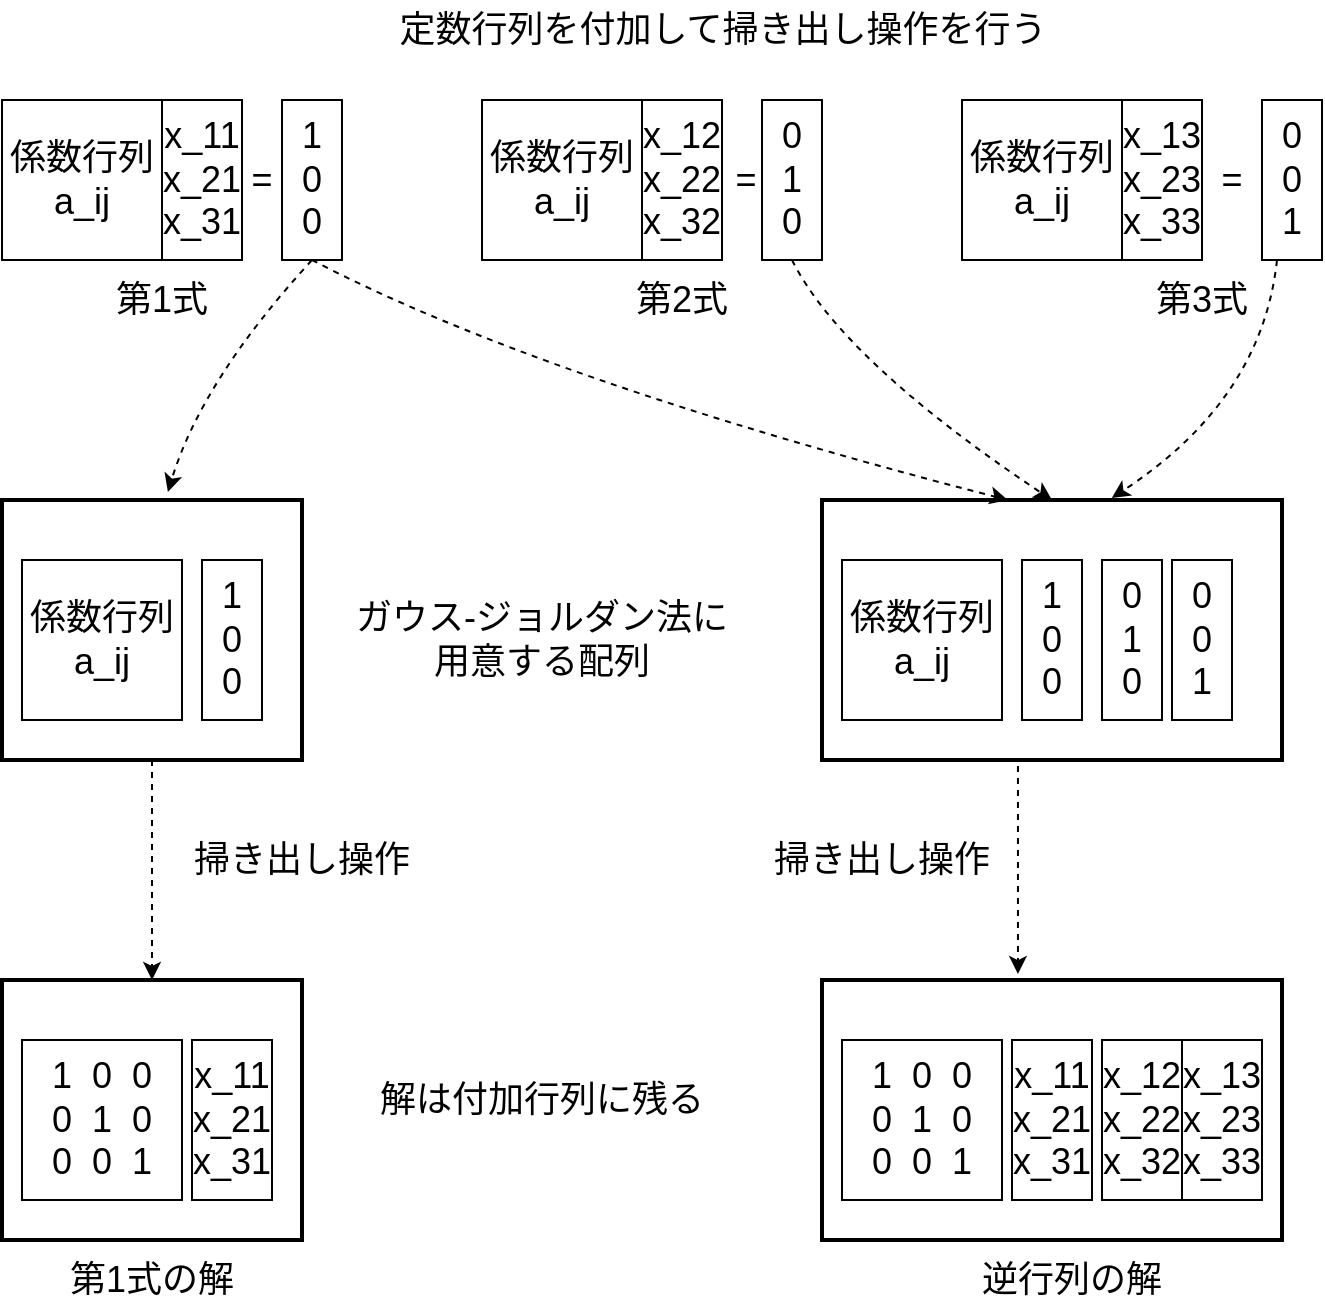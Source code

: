 <mxfile version="13.7.5" type="device"><diagram id="7u9CCoAadA18KZlyjbqx" name="Page-1"><mxGraphModel dx="946" dy="557" grid="1" gridSize="10" guides="1" tooltips="1" connect="1" arrows="1" fold="1" page="1" pageScale="1" pageWidth="850" pageHeight="1100" math="0" shadow="0"><root><mxCell id="0"/><mxCell id="1" parent="0"/><mxCell id="ixpKnePdx-ln0pAnCnH4-1" value="係数行列&lt;br style=&quot;font-size: 18px;&quot;&gt;a_ij" style="whiteSpace=wrap;html=1;aspect=fixed;fontSize=18;" vertex="1" parent="1"><mxGeometry x="80" y="120" width="80" height="80" as="geometry"/></mxCell><mxCell id="ixpKnePdx-ln0pAnCnH4-2" value="&lt;span style=&quot;font-size: 18px;&quot;&gt;係数行列&lt;/span&gt;&lt;br style=&quot;font-size: 18px;&quot;&gt;&lt;span style=&quot;font-size: 18px;&quot;&gt;a_ij&lt;/span&gt;" style="whiteSpace=wrap;html=1;aspect=fixed;fontSize=18;" vertex="1" parent="1"><mxGeometry x="320" y="120" width="80" height="80" as="geometry"/></mxCell><mxCell id="ixpKnePdx-ln0pAnCnH4-3" value="&lt;span style=&quot;font-size: 18px;&quot;&gt;係数行列&lt;/span&gt;&lt;br style=&quot;font-size: 18px;&quot;&gt;&lt;span style=&quot;font-size: 18px;&quot;&gt;a_ij&lt;/span&gt;" style="whiteSpace=wrap;html=1;aspect=fixed;fontSize=18;" vertex="1" parent="1"><mxGeometry x="560" y="120" width="80" height="80" as="geometry"/></mxCell><mxCell id="ixpKnePdx-ln0pAnCnH4-4" value="x_11&lt;br style=&quot;font-size: 18px;&quot;&gt;x_21&lt;br style=&quot;font-size: 18px;&quot;&gt;x_31" style="rounded=0;whiteSpace=wrap;html=1;fontSize=18;" vertex="1" parent="1"><mxGeometry x="160" y="120" width="40" height="80" as="geometry"/></mxCell><mxCell id="ixpKnePdx-ln0pAnCnH4-5" value="x_12&lt;br style=&quot;font-size: 18px;&quot;&gt;x_22&lt;br style=&quot;font-size: 18px;&quot;&gt;x_32" style="rounded=0;whiteSpace=wrap;html=1;fontSize=18;" vertex="1" parent="1"><mxGeometry x="400" y="120" width="40" height="80" as="geometry"/></mxCell><mxCell id="ixpKnePdx-ln0pAnCnH4-6" value="x_13&lt;br style=&quot;font-size: 18px;&quot;&gt;x_23&lt;br style=&quot;font-size: 18px;&quot;&gt;x_33" style="rounded=0;whiteSpace=wrap;html=1;fontSize=18;" vertex="1" parent="1"><mxGeometry x="640" y="120" width="40" height="80" as="geometry"/></mxCell><mxCell id="ixpKnePdx-ln0pAnCnH4-7" value="=" style="text;html=1;strokeColor=none;fillColor=none;align=center;verticalAlign=middle;whiteSpace=wrap;rounded=0;fontSize=18;" vertex="1" parent="1"><mxGeometry x="195" y="150" width="30" height="20" as="geometry"/></mxCell><mxCell id="ixpKnePdx-ln0pAnCnH4-8" value="=" style="text;html=1;strokeColor=none;fillColor=none;align=center;verticalAlign=middle;whiteSpace=wrap;rounded=0;fontSize=18;" vertex="1" parent="1"><mxGeometry x="437" y="150" width="30" height="20" as="geometry"/></mxCell><mxCell id="ixpKnePdx-ln0pAnCnH4-9" value="=" style="text;html=1;strokeColor=none;fillColor=none;align=center;verticalAlign=middle;whiteSpace=wrap;rounded=0;fontSize=18;" vertex="1" parent="1"><mxGeometry x="680" y="150" width="30" height="20" as="geometry"/></mxCell><mxCell id="ixpKnePdx-ln0pAnCnH4-10" value="1&lt;br style=&quot;font-size: 18px;&quot;&gt;0&lt;br style=&quot;font-size: 18px;&quot;&gt;0" style="rounded=0;whiteSpace=wrap;html=1;fontSize=18;" vertex="1" parent="1"><mxGeometry x="220" y="120" width="30" height="80" as="geometry"/></mxCell><mxCell id="ixpKnePdx-ln0pAnCnH4-11" value="0&lt;br style=&quot;font-size: 18px;&quot;&gt;1&lt;br style=&quot;font-size: 18px;&quot;&gt;0" style="rounded=0;whiteSpace=wrap;html=1;fontSize=18;" vertex="1" parent="1"><mxGeometry x="460" y="120" width="30" height="80" as="geometry"/></mxCell><mxCell id="ixpKnePdx-ln0pAnCnH4-12" value="0&lt;br style=&quot;font-size: 18px;&quot;&gt;0&lt;br style=&quot;font-size: 18px;&quot;&gt;1" style="rounded=0;whiteSpace=wrap;html=1;fontSize=18;" vertex="1" parent="1"><mxGeometry x="710" y="120" width="30" height="80" as="geometry"/></mxCell><mxCell id="ixpKnePdx-ln0pAnCnH4-15" value="第1式" style="text;html=1;strokeColor=none;fillColor=none;align=center;verticalAlign=middle;whiteSpace=wrap;rounded=0;fontSize=18;" vertex="1" parent="1"><mxGeometry x="120" y="210" width="80" height="20" as="geometry"/></mxCell><mxCell id="ixpKnePdx-ln0pAnCnH4-16" value="第2式" style="text;html=1;strokeColor=none;fillColor=none;align=center;verticalAlign=middle;whiteSpace=wrap;rounded=0;fontSize=18;" vertex="1" parent="1"><mxGeometry x="380" y="210" width="80" height="20" as="geometry"/></mxCell><mxCell id="ixpKnePdx-ln0pAnCnH4-17" value="第3式" style="text;html=1;strokeColor=none;fillColor=none;align=center;verticalAlign=middle;whiteSpace=wrap;rounded=0;fontSize=18;" vertex="1" parent="1"><mxGeometry x="640" y="210" width="80" height="20" as="geometry"/></mxCell><mxCell id="ixpKnePdx-ln0pAnCnH4-19" value="" style="rounded=0;whiteSpace=wrap;html=1;fontSize=18;strokeWidth=2;" vertex="1" parent="1"><mxGeometry x="80" y="320" width="150" height="130" as="geometry"/></mxCell><mxCell id="ixpKnePdx-ln0pAnCnH4-20" value="係数行列&lt;br style=&quot;font-size: 18px;&quot;&gt;a_ij" style="whiteSpace=wrap;html=1;aspect=fixed;fontSize=18;" vertex="1" parent="1"><mxGeometry x="90" y="350" width="80" height="80" as="geometry"/></mxCell><mxCell id="ixpKnePdx-ln0pAnCnH4-21" value="1&lt;br style=&quot;font-size: 18px;&quot;&gt;0&lt;br style=&quot;font-size: 18px;&quot;&gt;0" style="rounded=0;whiteSpace=wrap;html=1;fontSize=18;" vertex="1" parent="1"><mxGeometry x="180" y="350" width="30" height="80" as="geometry"/></mxCell><mxCell id="ixpKnePdx-ln0pAnCnH4-22" value="" style="curved=1;endArrow=classic;html=1;fontSize=18;exitX=0.5;exitY=1;exitDx=0;exitDy=0;entryX=0.553;entryY=-0.031;entryDx=0;entryDy=0;entryPerimeter=0;dashed=1;" edge="1" parent="1" source="ixpKnePdx-ln0pAnCnH4-10" target="ixpKnePdx-ln0pAnCnH4-19"><mxGeometry width="50" height="50" relative="1" as="geometry"><mxPoint x="400" y="360" as="sourcePoint"/><mxPoint x="450" y="310" as="targetPoint"/><Array as="points"><mxPoint x="180" y="260"/></Array></mxGeometry></mxCell><mxCell id="ixpKnePdx-ln0pAnCnH4-23" value="" style="rounded=0;whiteSpace=wrap;html=1;fontSize=18;strokeWidth=2;" vertex="1" parent="1"><mxGeometry x="80" y="560" width="150" height="130" as="geometry"/></mxCell><mxCell id="ixpKnePdx-ln0pAnCnH4-24" value="1&amp;nbsp; 0&amp;nbsp; 0&lt;br&gt;0&amp;nbsp; 1&amp;nbsp; 0&lt;br&gt;0&amp;nbsp; 0&amp;nbsp; 1" style="whiteSpace=wrap;html=1;aspect=fixed;fontSize=18;" vertex="1" parent="1"><mxGeometry x="90" y="590" width="80" height="80" as="geometry"/></mxCell><mxCell id="ixpKnePdx-ln0pAnCnH4-27" value="x_11&lt;br style=&quot;font-size: 18px;&quot;&gt;x_21&lt;br style=&quot;font-size: 18px;&quot;&gt;x_31" style="rounded=0;whiteSpace=wrap;html=1;fontSize=18;" vertex="1" parent="1"><mxGeometry x="175" y="590" width="40" height="80" as="geometry"/></mxCell><mxCell id="ixpKnePdx-ln0pAnCnH4-28" value="第1式の解" style="text;html=1;strokeColor=none;fillColor=none;align=center;verticalAlign=middle;whiteSpace=wrap;rounded=0;fontSize=18;" vertex="1" parent="1"><mxGeometry x="110" y="700" width="90" height="20" as="geometry"/></mxCell><mxCell id="ixpKnePdx-ln0pAnCnH4-29" value="" style="endArrow=classic;html=1;dashed=1;fontSize=18;exitX=0.5;exitY=1;exitDx=0;exitDy=0;entryX=0.5;entryY=0;entryDx=0;entryDy=0;" edge="1" parent="1" source="ixpKnePdx-ln0pAnCnH4-19" target="ixpKnePdx-ln0pAnCnH4-23"><mxGeometry width="50" height="50" relative="1" as="geometry"><mxPoint x="390" y="530" as="sourcePoint"/><mxPoint x="440" y="480" as="targetPoint"/></mxGeometry></mxCell><mxCell id="ixpKnePdx-ln0pAnCnH4-30" value="掃き出し操作" style="text;html=1;strokeColor=none;fillColor=none;align=center;verticalAlign=middle;whiteSpace=wrap;rounded=0;fontSize=18;" vertex="1" parent="1"><mxGeometry x="160" y="490" width="140" height="20" as="geometry"/></mxCell><mxCell id="ixpKnePdx-ln0pAnCnH4-31" value="ガウス-ジョルダン法に用意する配列" style="text;html=1;strokeColor=none;fillColor=none;align=center;verticalAlign=middle;whiteSpace=wrap;rounded=0;fontSize=18;" vertex="1" parent="1"><mxGeometry x="250" y="360" width="200" height="60" as="geometry"/></mxCell><mxCell id="ixpKnePdx-ln0pAnCnH4-32" value="解は付加行列に残る" style="text;html=1;strokeColor=none;fillColor=none;align=center;verticalAlign=middle;whiteSpace=wrap;rounded=0;fontSize=18;" vertex="1" parent="1"><mxGeometry x="250" y="590" width="200" height="60" as="geometry"/></mxCell><mxCell id="ixpKnePdx-ln0pAnCnH4-33" value="" style="rounded=0;whiteSpace=wrap;html=1;fontSize=18;strokeWidth=2;" vertex="1" parent="1"><mxGeometry x="490" y="320" width="230" height="130" as="geometry"/></mxCell><mxCell id="ixpKnePdx-ln0pAnCnH4-34" value="係数行列&lt;br style=&quot;font-size: 18px;&quot;&gt;a_ij" style="whiteSpace=wrap;html=1;aspect=fixed;fontSize=18;" vertex="1" parent="1"><mxGeometry x="500" y="350" width="80" height="80" as="geometry"/></mxCell><mxCell id="ixpKnePdx-ln0pAnCnH4-35" value="1&lt;br style=&quot;font-size: 18px;&quot;&gt;0&lt;br style=&quot;font-size: 18px;&quot;&gt;0" style="rounded=0;whiteSpace=wrap;html=1;fontSize=18;" vertex="1" parent="1"><mxGeometry x="590" y="350" width="30" height="80" as="geometry"/></mxCell><mxCell id="ixpKnePdx-ln0pAnCnH4-36" value="0&lt;br style=&quot;font-size: 18px;&quot;&gt;1&lt;br style=&quot;font-size: 18px;&quot;&gt;0" style="rounded=0;whiteSpace=wrap;html=1;fontSize=18;" vertex="1" parent="1"><mxGeometry x="630" y="350" width="30" height="80" as="geometry"/></mxCell><mxCell id="ixpKnePdx-ln0pAnCnH4-37" value="0&lt;br style=&quot;font-size: 18px;&quot;&gt;0&lt;br style=&quot;font-size: 18px;&quot;&gt;1" style="rounded=0;whiteSpace=wrap;html=1;fontSize=18;" vertex="1" parent="1"><mxGeometry x="665" y="350" width="30" height="80" as="geometry"/></mxCell><mxCell id="ixpKnePdx-ln0pAnCnH4-38" value="" style="curved=1;endArrow=classic;html=1;fontSize=18;exitX=0.5;exitY=1;exitDx=0;exitDy=0;entryX=0.404;entryY=0;entryDx=0;entryDy=0;entryPerimeter=0;dashed=1;" edge="1" parent="1" source="ixpKnePdx-ln0pAnCnH4-10" target="ixpKnePdx-ln0pAnCnH4-33"><mxGeometry width="50" height="50" relative="1" as="geometry"><mxPoint x="235" y="200" as="sourcePoint"/><mxPoint x="162.95" y="315.97" as="targetPoint"/><Array as="points"><mxPoint x="350" y="260"/></Array></mxGeometry></mxCell><mxCell id="ixpKnePdx-ln0pAnCnH4-39" value="" style="curved=1;endArrow=classic;html=1;fontSize=18;exitX=0.5;exitY=1;exitDx=0;exitDy=0;entryX=0.5;entryY=0;entryDx=0;entryDy=0;dashed=1;" edge="1" parent="1" source="ixpKnePdx-ln0pAnCnH4-11" target="ixpKnePdx-ln0pAnCnH4-33"><mxGeometry width="50" height="50" relative="1" as="geometry"><mxPoint x="235" y="200" as="sourcePoint"/><mxPoint x="162.95" y="315.97" as="targetPoint"/><Array as="points"><mxPoint x="500" y="250"/></Array></mxGeometry></mxCell><mxCell id="ixpKnePdx-ln0pAnCnH4-40" value="" style="curved=1;endArrow=classic;html=1;fontSize=18;exitX=0.25;exitY=1;exitDx=0;exitDy=0;entryX=0.63;entryY=-0.008;entryDx=0;entryDy=0;dashed=1;entryPerimeter=0;" edge="1" parent="1" source="ixpKnePdx-ln0pAnCnH4-12" target="ixpKnePdx-ln0pAnCnH4-33"><mxGeometry width="50" height="50" relative="1" as="geometry"><mxPoint x="235" y="200" as="sourcePoint"/><mxPoint x="162.95" y="315.97" as="targetPoint"/><Array as="points"><mxPoint x="710" y="270"/></Array></mxGeometry></mxCell><mxCell id="ixpKnePdx-ln0pAnCnH4-41" value="" style="rounded=0;whiteSpace=wrap;html=1;fontSize=18;strokeWidth=2;" vertex="1" parent="1"><mxGeometry x="490" y="560" width="230" height="130" as="geometry"/></mxCell><mxCell id="ixpKnePdx-ln0pAnCnH4-46" value="1&amp;nbsp; 0&amp;nbsp; 0&lt;br&gt;0&amp;nbsp; 1&amp;nbsp; 0&lt;br&gt;0&amp;nbsp; 0&amp;nbsp; 1" style="whiteSpace=wrap;html=1;aspect=fixed;fontSize=18;" vertex="1" parent="1"><mxGeometry x="500" y="590" width="80" height="80" as="geometry"/></mxCell><mxCell id="ixpKnePdx-ln0pAnCnH4-47" value="x_11&lt;br style=&quot;font-size: 18px;&quot;&gt;x_21&lt;br style=&quot;font-size: 18px;&quot;&gt;x_31" style="rounded=0;whiteSpace=wrap;html=1;fontSize=18;" vertex="1" parent="1"><mxGeometry x="585" y="590" width="40" height="80" as="geometry"/></mxCell><mxCell id="ixpKnePdx-ln0pAnCnH4-48" value="x_12&lt;br style=&quot;font-size: 18px;&quot;&gt;x_22&lt;br style=&quot;font-size: 18px;&quot;&gt;x_32" style="rounded=0;whiteSpace=wrap;html=1;fontSize=18;" vertex="1" parent="1"><mxGeometry x="630" y="590" width="40" height="80" as="geometry"/></mxCell><mxCell id="ixpKnePdx-ln0pAnCnH4-49" value="x_13&lt;br style=&quot;font-size: 18px;&quot;&gt;x_23&lt;br style=&quot;font-size: 18px;&quot;&gt;x_33" style="rounded=0;whiteSpace=wrap;html=1;fontSize=18;" vertex="1" parent="1"><mxGeometry x="670" y="590" width="40" height="80" as="geometry"/></mxCell><mxCell id="ixpKnePdx-ln0pAnCnH4-50" value="逆行列の解" style="text;html=1;strokeColor=none;fillColor=none;align=center;verticalAlign=middle;whiteSpace=wrap;rounded=0;fontSize=18;" vertex="1" parent="1"><mxGeometry x="560" y="700" width="110" height="20" as="geometry"/></mxCell><mxCell id="ixpKnePdx-ln0pAnCnH4-51" value="掃き出し操作" style="text;html=1;strokeColor=none;fillColor=none;align=center;verticalAlign=middle;whiteSpace=wrap;rounded=0;fontSize=18;" vertex="1" parent="1"><mxGeometry x="450" y="490" width="140" height="20" as="geometry"/></mxCell><mxCell id="ixpKnePdx-ln0pAnCnH4-52" value="" style="endArrow=classic;html=1;dashed=1;fontSize=18;exitX=0.426;exitY=1.023;exitDx=0;exitDy=0;exitPerimeter=0;entryX=0.426;entryY=-0.023;entryDx=0;entryDy=0;entryPerimeter=0;" edge="1" parent="1" source="ixpKnePdx-ln0pAnCnH4-33" target="ixpKnePdx-ln0pAnCnH4-41"><mxGeometry width="50" height="50" relative="1" as="geometry"><mxPoint x="390" y="620" as="sourcePoint"/><mxPoint x="440" y="570" as="targetPoint"/></mxGeometry></mxCell><mxCell id="ixpKnePdx-ln0pAnCnH4-53" value="定数行列を付加して掃き出し操作を行う" style="text;html=1;align=center;verticalAlign=middle;resizable=0;points=[];autosize=1;fontSize=18;" vertex="1" parent="1"><mxGeometry x="270" y="70" width="340" height="30" as="geometry"/></mxCell></root></mxGraphModel></diagram></mxfile>